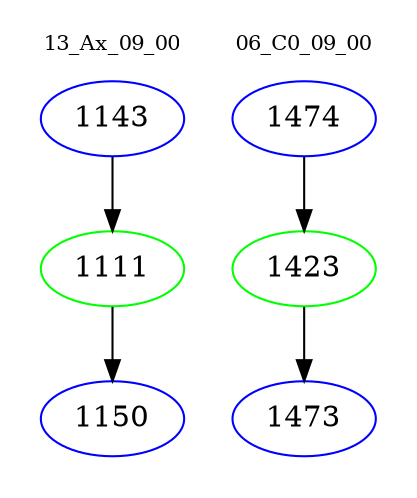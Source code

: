 digraph{
subgraph cluster_0 {
color = white
label = "13_Ax_09_00";
fontsize=10;
T0_1143 [label="1143", color="blue"]
T0_1143 -> T0_1111 [color="black"]
T0_1111 [label="1111", color="green"]
T0_1111 -> T0_1150 [color="black"]
T0_1150 [label="1150", color="blue"]
}
subgraph cluster_1 {
color = white
label = "06_C0_09_00";
fontsize=10;
T1_1474 [label="1474", color="blue"]
T1_1474 -> T1_1423 [color="black"]
T1_1423 [label="1423", color="green"]
T1_1423 -> T1_1473 [color="black"]
T1_1473 [label="1473", color="blue"]
}
}
